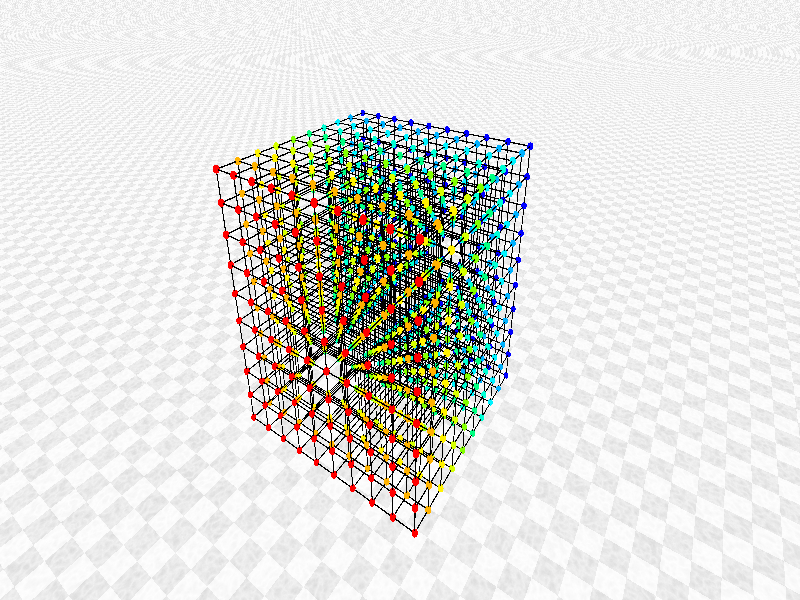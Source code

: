 #include "colors.inc"                                   
#include "textures.inc"

#declare kugel=sphere {
    <0,0,0>, 0.12     
}  


plane{<0,1,0>,1 
    hollow  
    texture{
        pigment{
            bozo turbulence 0.85 scale 1.0 translate<5,0,0>
            color_map{
                 [0.5 rgb <0.20, 0.20, 1.0>]
                 [0.6 rgb <1,1,1>]
                 [1.0 rgb <0.5,0.5,0.5>]
            }
        }
        finish {ambient 1 diffuse 0} }      
        scale 10000
}  


camera {
    location <10, 10, -15>
    look_at  <0, 0,  0>  
    right 16/9*x
}   

light_source { <2, 5, -20> color White}     

#declare TileNormal=normal{
    gradient x 2 
    slope_map{
        [0 <0, 1>] 
        [.05 <1, 0>] 
        [.95 <1, 0>] 
        [1 <0, -1>]
    }
} 

plane { <0, 1, 0>, -5.2
    pigment{ 
        checker
        pigment { granite color_map { [0 rgb 1][1 rgb .9] } }
        pigment { granite color_map { [0 rgb .9][1 rgb .7] } }
    }
    finish { specular 1 }
    normal{
        average normal_map{
            [1 TileNormal]
            [1 TileNormal rotate y*90]
        }
    }
} 

#declare cs = function{ 
  spline { 
    000, <1,0,0>   
    025, <1,1,0>
    050, <0,1,0>
    075, <0,1,1>
    100, <0,0,1>
  }
  }

#declare sp=union{
    #local step=1; 
    #local rad=0.02;
    #local siz=10;
        
    #for(i,0,siz-step,step)
        #for(j,0,siz-step,step)    
            #for(k,0,siz-step,step)
                #if(j<=siz-2)
                cylinder{
                    <i,k,j>,<i,k,j+step>,rad
                    pigment{color Black}
                }
                #end
                
                #if(i<=siz-2)
                cylinder{
                    <i,k,j>,<i+step,k,j>,rad
                    pigment{color Black}
                }
                #end
                
                #if(k<=siz-2)
                cylinder{
                    <i,k,j>,<i,k+step,j>,rad
                    pigment{color Black}
                }
                #end
                
                   
                #local percent=(j)/(siz-step)*100;
                
                
                object{kugel translate <i,k,j> pigment{color cs(percent)}}   
            #end
        #end 
    #end  
} 

object{sp translate <-siz/2,-4,-siz/2>}